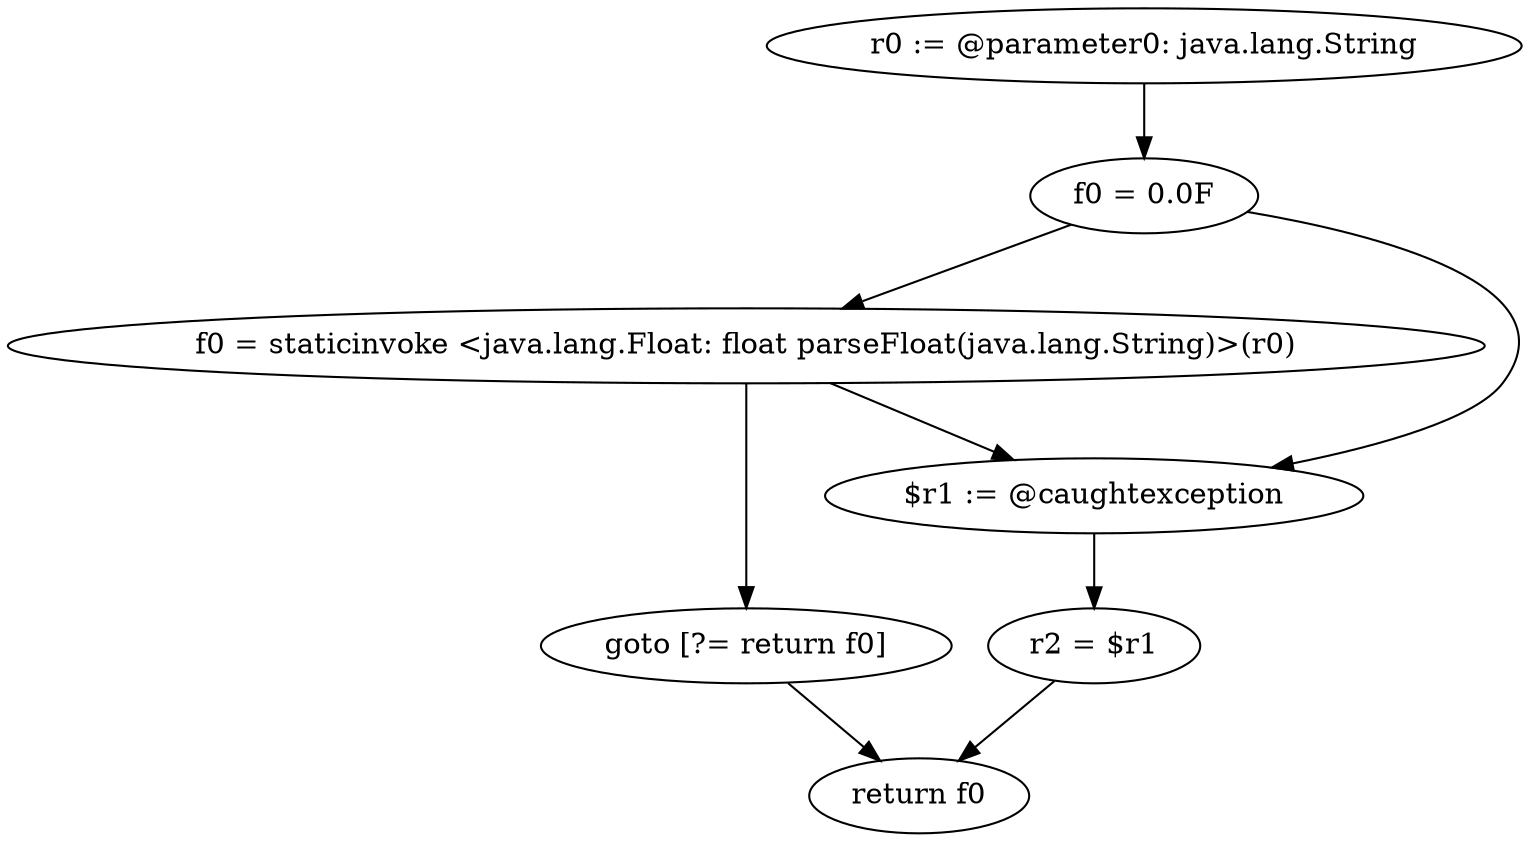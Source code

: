 digraph "unitGraph" {
    "r0 := @parameter0: java.lang.String"
    "f0 = 0.0F"
    "f0 = staticinvoke <java.lang.Float: float parseFloat(java.lang.String)>(r0)"
    "goto [?= return f0]"
    "$r1 := @caughtexception"
    "r2 = $r1"
    "return f0"
    "r0 := @parameter0: java.lang.String"->"f0 = 0.0F";
    "f0 = 0.0F"->"f0 = staticinvoke <java.lang.Float: float parseFloat(java.lang.String)>(r0)";
    "f0 = 0.0F"->"$r1 := @caughtexception";
    "f0 = staticinvoke <java.lang.Float: float parseFloat(java.lang.String)>(r0)"->"goto [?= return f0]";
    "f0 = staticinvoke <java.lang.Float: float parseFloat(java.lang.String)>(r0)"->"$r1 := @caughtexception";
    "goto [?= return f0]"->"return f0";
    "$r1 := @caughtexception"->"r2 = $r1";
    "r2 = $r1"->"return f0";
}
